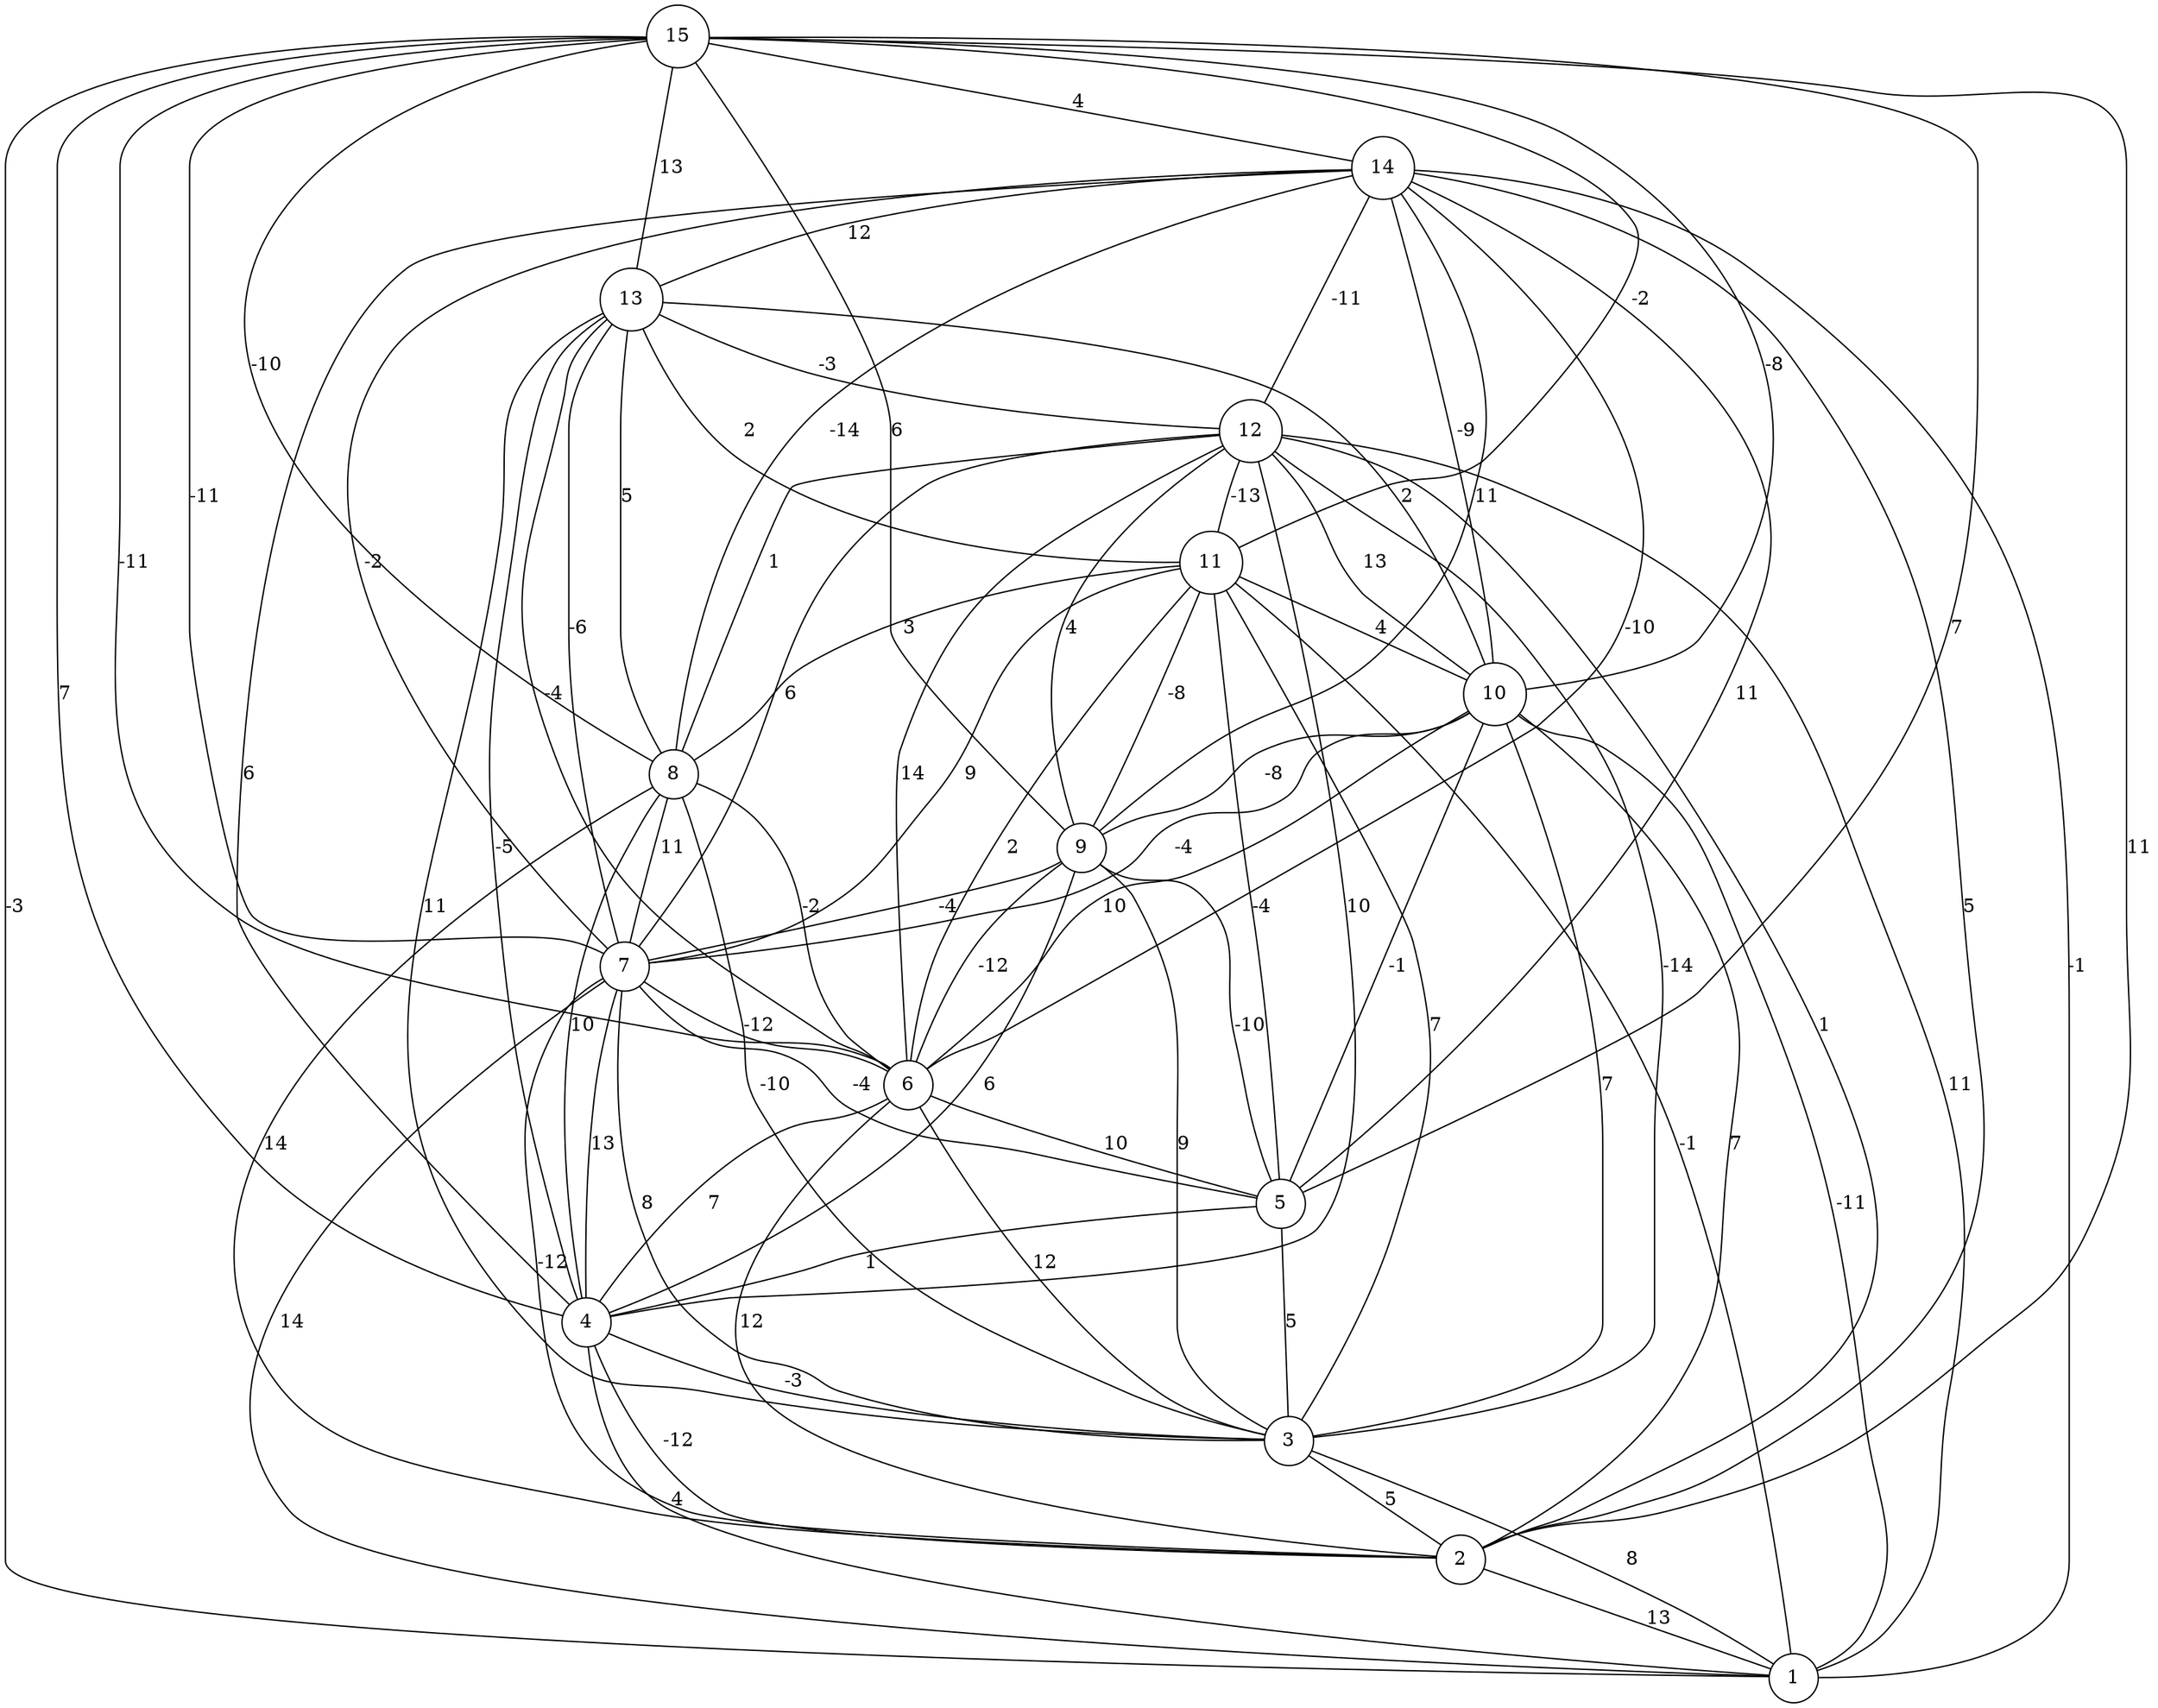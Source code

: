 graph { 
	 fontname="Helvetica,Arial,sans-serif" 
	 node [shape = circle]; 
	 15 -- 1 [label = "-3"];
	 15 -- 2 [label = "11"];
	 15 -- 4 [label = "7"];
	 15 -- 5 [label = "7"];
	 15 -- 6 [label = "-11"];
	 15 -- 7 [label = "-11"];
	 15 -- 8 [label = "-10"];
	 15 -- 9 [label = "6"];
	 15 -- 10 [label = "-8"];
	 15 -- 11 [label = "-2"];
	 15 -- 13 [label = "13"];
	 15 -- 14 [label = "4"];
	 14 -- 1 [label = "-1"];
	 14 -- 2 [label = "5"];
	 14 -- 4 [label = "6"];
	 14 -- 5 [label = "11"];
	 14 -- 6 [label = "-10"];
	 14 -- 7 [label = "-2"];
	 14 -- 8 [label = "-14"];
	 14 -- 9 [label = "11"];
	 14 -- 10 [label = "-9"];
	 14 -- 12 [label = "-11"];
	 14 -- 13 [label = "12"];
	 13 -- 3 [label = "11"];
	 13 -- 4 [label = "-5"];
	 13 -- 6 [label = "-4"];
	 13 -- 7 [label = "-6"];
	 13 -- 8 [label = "5"];
	 13 -- 10 [label = "2"];
	 13 -- 11 [label = "2"];
	 13 -- 12 [label = "-3"];
	 12 -- 1 [label = "11"];
	 12 -- 2 [label = "1"];
	 12 -- 3 [label = "-14"];
	 12 -- 4 [label = "10"];
	 12 -- 6 [label = "14"];
	 12 -- 7 [label = "6"];
	 12 -- 8 [label = "1"];
	 12 -- 9 [label = "4"];
	 12 -- 10 [label = "13"];
	 12 -- 11 [label = "-13"];
	 11 -- 1 [label = "-1"];
	 11 -- 3 [label = "7"];
	 11 -- 5 [label = "-4"];
	 11 -- 6 [label = "2"];
	 11 -- 7 [label = "9"];
	 11 -- 8 [label = "3"];
	 11 -- 9 [label = "-8"];
	 11 -- 10 [label = "4"];
	 10 -- 1 [label = "-11"];
	 10 -- 2 [label = "7"];
	 10 -- 3 [label = "7"];
	 10 -- 5 [label = "-1"];
	 10 -- 6 [label = "10"];
	 10 -- 7 [label = "-4"];
	 10 -- 9 [label = "-8"];
	 9 -- 3 [label = "9"];
	 9 -- 4 [label = "6"];
	 9 -- 5 [label = "-10"];
	 9 -- 6 [label = "-12"];
	 9 -- 7 [label = "-4"];
	 8 -- 2 [label = "14"];
	 8 -- 3 [label = "-10"];
	 8 -- 4 [label = "10"];
	 8 -- 6 [label = "-2"];
	 8 -- 7 [label = "11"];
	 7 -- 1 [label = "14"];
	 7 -- 2 [label = "-12"];
	 7 -- 3 [label = "8"];
	 7 -- 4 [label = "13"];
	 7 -- 5 [label = "-4"];
	 7 -- 6 [label = "-12"];
	 6 -- 2 [label = "12"];
	 6 -- 3 [label = "12"];
	 6 -- 4 [label = "7"];
	 6 -- 5 [label = "10"];
	 5 -- 3 [label = "5"];
	 5 -- 4 [label = "1"];
	 4 -- 1 [label = "4"];
	 4 -- 2 [label = "-12"];
	 4 -- 3 [label = "-3"];
	 3 -- 1 [label = "8"];
	 3 -- 2 [label = "5"];
	 2 -- 1 [label = "13"];
	 1;
	 2;
	 3;
	 4;
	 5;
	 6;
	 7;
	 8;
	 9;
	 10;
	 11;
	 12;
	 13;
	 14;
	 15;
}
